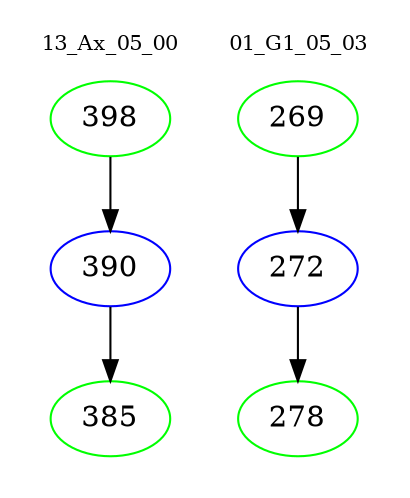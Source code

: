 digraph{
subgraph cluster_0 {
color = white
label = "13_Ax_05_00";
fontsize=10;
T0_398 [label="398", color="green"]
T0_398 -> T0_390 [color="black"]
T0_390 [label="390", color="blue"]
T0_390 -> T0_385 [color="black"]
T0_385 [label="385", color="green"]
}
subgraph cluster_1 {
color = white
label = "01_G1_05_03";
fontsize=10;
T1_269 [label="269", color="green"]
T1_269 -> T1_272 [color="black"]
T1_272 [label="272", color="blue"]
T1_272 -> T1_278 [color="black"]
T1_278 [label="278", color="green"]
}
}
